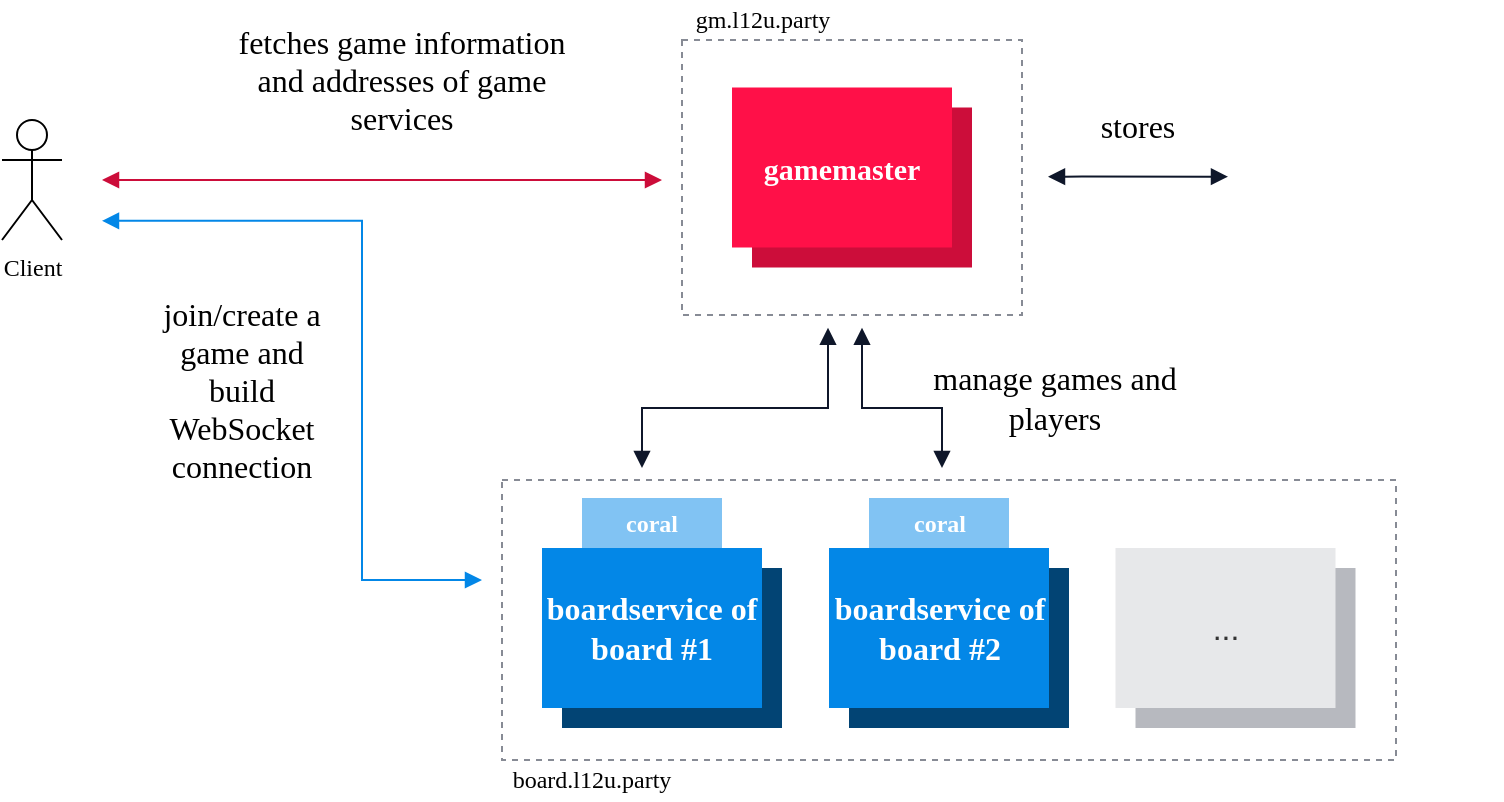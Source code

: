 <mxfile version="13.6.2" type="device"><diagram id="DLVNR09BT19opOKflzwk" name="Page-1"><mxGraphModel dx="981" dy="567" grid="1" gridSize="10" guides="1" tooltips="1" connect="1" arrows="1" fold="1" page="1" pageScale="1" pageWidth="827" pageHeight="1169" math="0" shadow="0"><root><mxCell id="0"/><mxCell id="1" parent="0"/><mxCell id="Mje6PbnK8astpWb7TBMZ-42" value="" style="rounded=0;whiteSpace=wrap;html=1;fontSize=12;fillColor=none;dashed=1;strokeColor=#878B95;" parent="1" vertex="1"><mxGeometry x="290" y="470" width="447" height="140" as="geometry"/></mxCell><mxCell id="_w0eHOlU6ZEwnoJ_RItH-9" value="coral" style="rounded=0;whiteSpace=wrap;html=1;fontSize=12;fontFamily=Gilroy;fontColor=#FFFFFF;fontStyle=1;fillColor=#81C3F3;strokeColor=none;" vertex="1" parent="1"><mxGeometry x="330" y="479" width="70" height="25" as="geometry"/></mxCell><mxCell id="_w0eHOlU6ZEwnoJ_RItH-10" value="coral" style="rounded=0;whiteSpace=wrap;html=1;fontSize=12;fontFamily=Gilroy;fontColor=#FFFFFF;fontStyle=1;fillColor=#81C3F3;strokeColor=none;" vertex="1" parent="1"><mxGeometry x="473.5" y="479" width="70" height="25" as="geometry"/></mxCell><mxCell id="Mje6PbnK8astpWb7TBMZ-41" value="" style="rounded=0;whiteSpace=wrap;html=1;fontSize=12;fillColor=none;dashed=1;strokeColor=#878B95;" parent="1" vertex="1"><mxGeometry x="380" y="250" width="170" height="137.5" as="geometry"/></mxCell><mxCell id="Mje6PbnK8astpWb7TBMZ-1" value="Client" style="shape=umlActor;verticalLabelPosition=bottom;verticalAlign=top;html=1;outlineConnect=0;fontFamily=Gilroy;" parent="1" vertex="1"><mxGeometry x="40" y="290" width="30" height="60" as="geometry"/></mxCell><mxCell id="Mje6PbnK8astpWb7TBMZ-10" value="" style="shape=image;verticalLabelPosition=bottom;labelBackgroundColor=#ffffff;verticalAlign=top;aspect=fixed;imageAspect=0;image=https://sharobella.at/images/icons/15935294331.png;" parent="1" vertex="1"><mxGeometry x="617" y="260.35" width="172.79" height="119.29" as="geometry"/></mxCell><mxCell id="Mje6PbnK8astpWb7TBMZ-11" value="" style="endArrow=block;html=1;rounded=0;fontSize=16;edgeStyle=orthogonalEdgeStyle;startArrow=block;startFill=1;endFill=1;strokeColor=#0F172A;" parent="1" edge="1"><mxGeometry width="50" height="50" relative="1" as="geometry"><mxPoint x="563" y="318.33" as="sourcePoint"/><mxPoint x="653" y="318.33" as="targetPoint"/><Array as="points"><mxPoint x="580" y="318.25"/><mxPoint x="580" y="318.25"/></Array></mxGeometry></mxCell><mxCell id="Mje6PbnK8astpWb7TBMZ-12" value="" style="endArrow=block;html=1;rounded=0;fontSize=16;edgeStyle=orthogonalEdgeStyle;startArrow=block;startFill=1;strokeColor=#CC0D3A;endFill=1;" parent="1" edge="1"><mxGeometry width="50" height="50" relative="1" as="geometry"><mxPoint x="90" y="320" as="sourcePoint"/><mxPoint x="370" y="320" as="targetPoint"/></mxGeometry></mxCell><mxCell id="Mje6PbnK8astpWb7TBMZ-19" value="fetches game information and addresses of game services" style="text;html=1;strokeColor=none;fillColor=none;align=center;verticalAlign=middle;whiteSpace=wrap;rounded=0;fontSize=16;fontFamily=Gilroy;" parent="1" vertex="1"><mxGeometry x="150" y="230" width="180" height="80" as="geometry"/></mxCell><mxCell id="Mje6PbnK8astpWb7TBMZ-20" value="stores" style="text;html=1;strokeColor=none;fillColor=none;align=center;verticalAlign=middle;whiteSpace=wrap;rounded=0;fontSize=16;fontFamily=Gilroy;" parent="1" vertex="1"><mxGeometry x="578" y="277.5" width="60" height="30" as="geometry"/></mxCell><mxCell id="Mje6PbnK8astpWb7TBMZ-21" value="" style="rounded=0;whiteSpace=wrap;html=1;fontSize=16;fontColor=#333333;fillColor=#B7B9BF;strokeColor=none;" parent="1" vertex="1"><mxGeometry x="606.75" y="514" width="110" height="80" as="geometry"/></mxCell><mxCell id="Mje6PbnK8astpWb7TBMZ-22" value="..." style="rounded=0;whiteSpace=wrap;html=1;fontSize=16;fontColor=#333333;fillColor=#E7E8EA;strokeColor=none;" parent="1" vertex="1"><mxGeometry x="596.75" y="504" width="110" height="80" as="geometry"/></mxCell><mxCell id="Mje6PbnK8astpWb7TBMZ-24" value="" style="endArrow=block;startArrow=block;html=1;rounded=0;fontSize=16;edgeStyle=orthogonalEdgeStyle;startFill=1;endFill=1;strokeColor=#0F172A;" parent="1" edge="1"><mxGeometry width="50" height="50" relative="1" as="geometry"><mxPoint x="360" y="464" as="sourcePoint"/><mxPoint x="453" y="393.82" as="targetPoint"/><Array as="points"><mxPoint x="360" y="464"/><mxPoint x="360" y="434"/><mxPoint x="453" y="434"/></Array></mxGeometry></mxCell><mxCell id="Mje6PbnK8astpWb7TBMZ-25" value="" style="endArrow=block;startArrow=block;html=1;rounded=0;fontSize=16;edgeStyle=orthogonalEdgeStyle;startFill=1;endFill=1;strokeColor=#0F172A;" parent="1" edge="1"><mxGeometry width="50" height="50" relative="1" as="geometry"><mxPoint x="510" y="464" as="sourcePoint"/><mxPoint x="470" y="393.82" as="targetPoint"/><Array as="points"><mxPoint x="510" y="464"/><mxPoint x="510" y="434"/><mxPoint x="470" y="434"/></Array></mxGeometry></mxCell><mxCell id="Mje6PbnK8astpWb7TBMZ-31" value="" style="endArrow=block;html=1;rounded=0;fontSize=16;edgeStyle=orthogonalEdgeStyle;startArrow=block;startFill=1;endFill=1;strokeColor=#0387E7;" parent="1" edge="1"><mxGeometry width="50" height="50" relative="1" as="geometry"><mxPoint x="90" y="340.42" as="sourcePoint"/><mxPoint x="280" y="520" as="targetPoint"/><Array as="points"><mxPoint x="220" y="340"/><mxPoint x="220" y="520"/><mxPoint x="280" y="520"/></Array></mxGeometry></mxCell><mxCell id="Mje6PbnK8astpWb7TBMZ-32" value="manage games and players" style="text;html=1;strokeColor=none;fillColor=none;align=center;verticalAlign=middle;whiteSpace=wrap;rounded=0;fontSize=16;fontFamily=Gilroy;" parent="1" vertex="1"><mxGeometry x="503" y="404.18" width="127" height="50" as="geometry"/></mxCell><mxCell id="Mje6PbnK8astpWb7TBMZ-33" value="join/create a game and build WebSocket connection" style="text;html=1;strokeColor=none;fillColor=none;align=center;verticalAlign=middle;whiteSpace=wrap;rounded=0;fontSize=16;fontFamily=Gilroy;" parent="1" vertex="1"><mxGeometry x="110" y="370" width="100" height="110" as="geometry"/></mxCell><mxCell id="Mje6PbnK8astpWb7TBMZ-40" value="gm.l12u.party" style="text;html=1;strokeColor=none;fillColor=none;align=center;verticalAlign=middle;whiteSpace=wrap;rounded=0;fontSize=12;labelPosition=center;verticalLabelPosition=middle;fontFamily=Gilroy;fontStyle=0" parent="1" vertex="1"><mxGeometry x="380" y="230.0" width="81" height="20" as="geometry"/></mxCell><mxCell id="Mje6PbnK8astpWb7TBMZ-43" value="board.l12u.party" style="text;html=1;strokeColor=none;fillColor=none;align=center;verticalAlign=middle;whiteSpace=wrap;rounded=0;fontSize=12;labelPosition=center;verticalLabelPosition=middle;fontFamily=Gilroy;" parent="1" vertex="1"><mxGeometry x="290" y="610" width="90" height="20" as="geometry"/></mxCell><mxCell id="_w0eHOlU6ZEwnoJ_RItH-1" value="gamemaster" style="rounded=0;whiteSpace=wrap;html=1;fontSize=15;fontStyle=0;fontFamily=Gilroy;fontColor=#FFFFFF;strokeColor=none;fillColor=#CC0D3A;" vertex="1" parent="1"><mxGeometry x="415" y="283.75" width="110" height="80" as="geometry"/></mxCell><mxCell id="_w0eHOlU6ZEwnoJ_RItH-2" value="gamemaster" style="rounded=0;whiteSpace=wrap;html=1;fontSize=15;fontStyle=1;fontFamily=Gilroy;fillColor=#FF1048;fontColor=#FFFFFF;strokeColor=none;" vertex="1" parent="1"><mxGeometry x="405" y="273.75" width="110" height="80" as="geometry"/></mxCell><mxCell id="_w0eHOlU6ZEwnoJ_RItH-4" value="" style="rounded=0;whiteSpace=wrap;html=1;fontSize=16;fontFamily=Gilroy;fontColor=#FFFFFF;strokeColor=none;fillColor=#024474;" vertex="1" parent="1"><mxGeometry x="320" y="514" width="110" height="80" as="geometry"/></mxCell><mxCell id="_w0eHOlU6ZEwnoJ_RItH-5" value="boardservice of board #1" style="rounded=0;whiteSpace=wrap;html=1;fontSize=16;fontFamily=Gilroy;fillColor=#0387E7;fontColor=#FFFFFF;fontStyle=1;strokeColor=none;" vertex="1" parent="1"><mxGeometry x="310" y="504" width="110" height="80" as="geometry"/></mxCell><mxCell id="_w0eHOlU6ZEwnoJ_RItH-7" value="" style="rounded=0;whiteSpace=wrap;html=1;fontSize=16;fontFamily=Gilroy;fontColor=#FFFFFF;strokeColor=none;fillColor=#024474;" vertex="1" parent="1"><mxGeometry x="463.5" y="514" width="110" height="80" as="geometry"/></mxCell><mxCell id="_w0eHOlU6ZEwnoJ_RItH-8" value="boardservice of board #2" style="rounded=0;whiteSpace=wrap;html=1;fontSize=16;fontFamily=Gilroy;fillColor=#0387E7;fontColor=#FFFFFF;fontStyle=1;strokeColor=none;" vertex="1" parent="1"><mxGeometry x="453.5" y="504" width="110" height="80" as="geometry"/></mxCell></root></mxGraphModel></diagram></mxfile>
